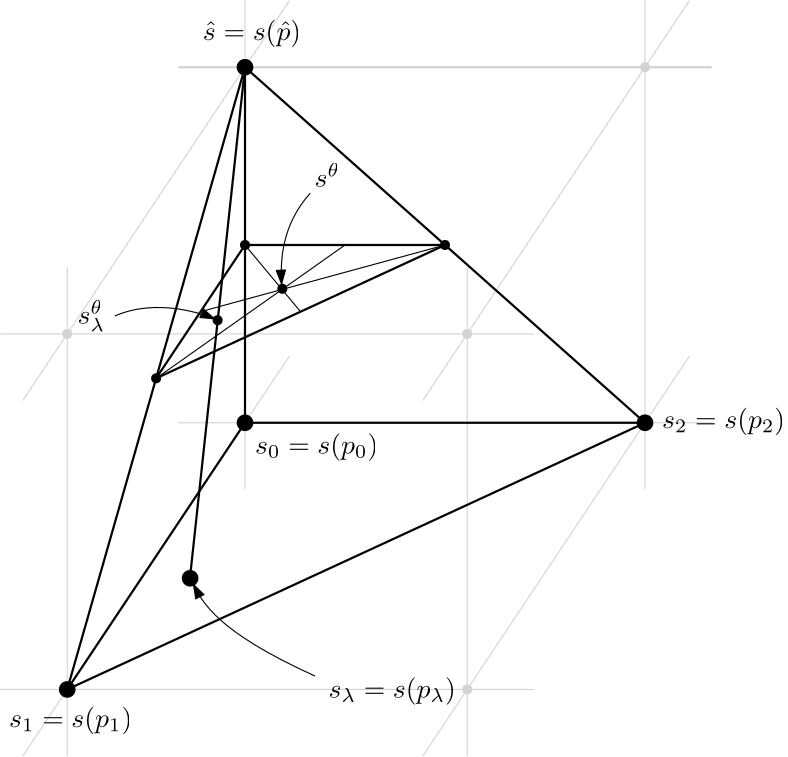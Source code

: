 <?xml version="1.0"?>
<!DOCTYPE ipe SYSTEM "ipe.dtd">
<ipe version="70206" creator="Ipe 7.2.10">
<info created="D:20190618102744" modified="D:20190618104850"/>
<ipestyle name="basic">
<symbol name="arrow/arc(spx)">
<path stroke="sym-stroke" fill="sym-stroke" pen="sym-pen">
0 0 m
-1 0.333 l
-1 -0.333 l
h
</path>
</symbol>
<symbol name="arrow/farc(spx)">
<path stroke="sym-stroke" fill="white" pen="sym-pen">
0 0 m
-1 0.333 l
-1 -0.333 l
h
</path>
</symbol>
<symbol name="arrow/ptarc(spx)">
<path stroke="sym-stroke" fill="sym-stroke" pen="sym-pen">
0 0 m
-1 0.333 l
-0.8 0 l
-1 -0.333 l
h
</path>
</symbol>
<symbol name="arrow/fptarc(spx)">
<path stroke="sym-stroke" fill="white" pen="sym-pen">
0 0 m
-1 0.333 l
-0.8 0 l
-1 -0.333 l
h
</path>
</symbol>
<symbol name="mark/circle(sx)" transformations="translations">
<path fill="sym-stroke">
0.6 0 0 0.6 0 0 e
0.4 0 0 0.4 0 0 e
</path>
</symbol>
<symbol name="mark/disk(sx)" transformations="translations">
<path fill="sym-stroke">
0.6 0 0 0.6 0 0 e
</path>
</symbol>
<symbol name="mark/fdisk(sfx)" transformations="translations">
<group>
<path fill="sym-fill">
0.5 0 0 0.5 0 0 e
</path>
<path fill="sym-stroke" fillrule="eofill">
0.6 0 0 0.6 0 0 e
0.4 0 0 0.4 0 0 e
</path>
</group>
</symbol>
<symbol name="mark/box(sx)" transformations="translations">
<path fill="sym-stroke" fillrule="eofill">
-0.6 -0.6 m
0.6 -0.6 l
0.6 0.6 l
-0.6 0.6 l
h
-0.4 -0.4 m
0.4 -0.4 l
0.4 0.4 l
-0.4 0.4 l
h
</path>
</symbol>
<symbol name="mark/square(sx)" transformations="translations">
<path fill="sym-stroke">
-0.6 -0.6 m
0.6 -0.6 l
0.6 0.6 l
-0.6 0.6 l
h
</path>
</symbol>
<symbol name="mark/fsquare(sfx)" transformations="translations">
<group>
<path fill="sym-fill">
-0.5 -0.5 m
0.5 -0.5 l
0.5 0.5 l
-0.5 0.5 l
h
</path>
<path fill="sym-stroke" fillrule="eofill">
-0.6 -0.6 m
0.6 -0.6 l
0.6 0.6 l
-0.6 0.6 l
h
-0.4 -0.4 m
0.4 -0.4 l
0.4 0.4 l
-0.4 0.4 l
h
</path>
</group>
</symbol>
<symbol name="mark/cross(sx)" transformations="translations">
<group>
<path fill="sym-stroke">
-0.43 -0.57 m
0.57 0.43 l
0.43 0.57 l
-0.57 -0.43 l
h
</path>
<path fill="sym-stroke">
-0.43 0.57 m
0.57 -0.43 l
0.43 -0.57 l
-0.57 0.43 l
h
</path>
</group>
</symbol>
<symbol name="arrow/fnormal(spx)">
<path stroke="sym-stroke" fill="white" pen="sym-pen">
0 0 m
-1 0.333 l
-1 -0.333 l
h
</path>
</symbol>
<symbol name="arrow/pointed(spx)">
<path stroke="sym-stroke" fill="sym-stroke" pen="sym-pen">
0 0 m
-1 0.333 l
-0.8 0 l
-1 -0.333 l
h
</path>
</symbol>
<symbol name="arrow/fpointed(spx)">
<path stroke="sym-stroke" fill="white" pen="sym-pen">
0 0 m
-1 0.333 l
-0.8 0 l
-1 -0.333 l
h
</path>
</symbol>
<symbol name="arrow/linear(spx)">
<path stroke="sym-stroke" pen="sym-pen">
-1 0.333 m
0 0 l
-1 -0.333 l
</path>
</symbol>
<symbol name="arrow/fdouble(spx)">
<path stroke="sym-stroke" fill="white" pen="sym-pen">
0 0 m
-1 0.333 l
-1 -0.333 l
h
-1 0 m
-2 0.333 l
-2 -0.333 l
h
</path>
</symbol>
<symbol name="arrow/double(spx)">
<path stroke="sym-stroke" fill="sym-stroke" pen="sym-pen">
0 0 m
-1 0.333 l
-1 -0.333 l
h
-1 0 m
-2 0.333 l
-2 -0.333 l
h
</path>
</symbol>
<pen name="heavier" value="0.8"/>
<pen name="fat" value="1.2"/>
<pen name="ultrafat" value="2"/>
<symbolsize name="large" value="5"/>
<symbolsize name="small" value="2"/>
<symbolsize name="tiny" value="1.1"/>
<arrowsize name="large" value="10"/>
<arrowsize name="small" value="5"/>
<arrowsize name="tiny" value="3"/>
<color name="red" value="1 0 0"/>
<color name="green" value="0 1 0"/>
<color name="blue" value="0 0 1"/>
<color name="yellow" value="1 1 0"/>
<color name="orange" value="1 0.647 0"/>
<color name="gold" value="1 0.843 0"/>
<color name="purple" value="0.627 0.125 0.941"/>
<color name="gray" value="0.745"/>
<color name="brown" value="0.647 0.165 0.165"/>
<color name="navy" value="0 0 0.502"/>
<color name="pink" value="1 0.753 0.796"/>
<color name="seagreen" value="0.18 0.545 0.341"/>
<color name="turquoise" value="0.251 0.878 0.816"/>
<color name="violet" value="0.933 0.51 0.933"/>
<color name="darkblue" value="0 0 0.545"/>
<color name="darkcyan" value="0 0.545 0.545"/>
<color name="darkgray" value="0.663"/>
<color name="darkgreen" value="0 0.392 0"/>
<color name="darkmagenta" value="0.545 0 0.545"/>
<color name="darkorange" value="1 0.549 0"/>
<color name="darkred" value="0.545 0 0"/>
<color name="lightblue" value="0.678 0.847 0.902"/>
<color name="lightcyan" value="0.878 1 1"/>
<color name="lightgray" value="0.827"/>
<color name="lightgreen" value="0.565 0.933 0.565"/>
<color name="lightyellow" value="1 1 0.878"/>
<dashstyle name="dashed" value="[4] 0"/>
<dashstyle name="dotted" value="[1 3] 0"/>
<dashstyle name="dash dotted" value="[4 2 1 2] 0"/>
<dashstyle name="dash dot dotted" value="[4 2 1 2 1 2] 0"/>
<textsize name="large" value="\large"/>
<textsize name="Large" value="\Large"/>
<textsize name="LARGE" value="\LARGE"/>
<textsize name="huge" value="\huge"/>
<textsize name="Huge" value="\Huge"/>
<textsize name="small" value="\small"/>
<textsize name="footnote" value="\footnotesize"/>
<textsize name="tiny" value="\tiny"/>
<textstyle name="center" begin="\begin{center}" end="\end{center}"/>
<textstyle name="itemize" begin="\begin{itemize}" end="\end{itemize}"/>
<textstyle name="item" begin="\begin{itemize}\item{}" end="\end{itemize}"/>
<gridsize name="4 pts" value="4"/>
<gridsize name="8 pts (~3 mm)" value="8"/>
<gridsize name="16 pts (~6 mm)" value="16"/>
<gridsize name="32 pts (~12 mm)" value="32"/>
<gridsize name="10 pts (~3.5 mm)" value="10"/>
<gridsize name="20 pts (~7 mm)" value="20"/>
<gridsize name="14 pts (~5 mm)" value="14"/>
<gridsize name="28 pts (~10 mm)" value="28"/>
<gridsize name="56 pts (~20 mm)" value="56"/>
<anglesize name="90 deg" value="90"/>
<anglesize name="60 deg" value="60"/>
<anglesize name="45 deg" value="45"/>
<anglesize name="30 deg" value="30"/>
<anglesize name="22.5 deg" value="22.5"/>
<opacity name="10%" value="0.1"/>
<opacity name="30%" value="0.3"/>
<opacity name="50%" value="0.5"/>
<opacity name="75%" value="0.75"/>
<tiling name="falling" angle="-60" step="4" width="1"/>
<tiling name="rising" angle="30" step="4" width="1"/>
</ipestyle>
<page>
<layer name="alpha"/>
<view layers="alpha" active="alpha"/>
<path layer="alpha" stroke="lightgray">
128 576 m
224 720 l
</path>
<path matrix="1 0 0 1 -16 0" stroke="lightgray">
288 576 m
384 720 l
</path>
<path stroke="lightgray" pen="heavier">
184 696 m
376 696 l
</path>
<path stroke="lightgray">
120 600 m
312 600 l
</path>
<path stroke="lightgray">
144 624 m
144 448 l
</path>
<path matrix="1 0 0 1 144 0" stroke="lightgray">
144 624 m
144 448 l
</path>
<path matrix="1 0 0 1 64 96" stroke="lightgray">
144 624 m
144 448 l
</path>
<path matrix="1 0 0 1 208 96" stroke="lightgray">
144 624 m
144 448 l
</path>
<path matrix="1 0 0 1 0 -128" stroke="lightgray">
128 576 m
224 720 l
</path>
<path matrix="1 0 0 1 -16 -128" stroke="lightgray">
288 576 m
384 720 l
</path>
<path matrix="1 0 0 1 0 -128" stroke="lightgray">
184 696 m
376 696 l
</path>
<path matrix="1 0 0 1 0 -128" stroke="lightgray">
120 600 m
312 600 l
</path>
<use name="mark/disk(sx)" pos="208 696" size="large" stroke="black"/>
<use name="mark/disk(sx)" pos="208 568" size="large" stroke="black"/>
<use name="mark/disk(sx)" pos="352 568" size="large" stroke="black"/>
<use name="mark/disk(sx)" pos="144 472" size="large" stroke="black"/>
<path stroke="black" pen="heavier">
208 696 m
208 568 l
144 472 l
352 568 l
208 568 l
</path>
<path stroke="black" pen="heavier">
208 696 m
144 472 l
</path>
<path stroke="black" pen="heavier">
208 696 m
352 568 l
</path>
<use name="mark/disk(sx)" pos="352 696" size="normal" stroke="lightgray"/>
<use name="mark/disk(sx)" pos="288 472" size="normal" stroke="lightgray"/>
<use name="mark/disk(sx)" pos="144 600" size="normal" stroke="lightgray"/>
<use name="mark/disk(sx)" pos="288 600" size="normal" stroke="lightgray"/>
<path stroke="black" pen="heavier">
176 584 m
280 632 l
208 632 l
176 584 l
</path>
<use name="mark/disk(sx)" pos="176 584" size="normal" stroke="black"/>
<use name="mark/disk(sx)" pos="280 632" size="normal" stroke="black"/>
<use name="mark/disk(sx)" pos="208 632" size="normal" stroke="black"/>
<path stroke="black">
176 584 m
244 632 l
</path>
<path stroke="black">
208 632 m
228 608 l
</path>
<path stroke="black">
280 632 m
192 608 l
</path>
<use name="mark/disk(sx)" pos="221.44 616.235" size="normal" stroke="black"/>
<path stroke="black" arrow="normal/small">
231.502 650.675 m
221.129 639.121
220.72 626.336
221.179 617.928 c
</path>
<text matrix="1 0 0 1 0 -2.34473" transformations="translations" pos="233.014 655.359" stroke="black" type="label" width="9.177" height="8.458" depth="0" valign="baseline" style="math">s^\theta</text>
<use name="mark/disk(sx)" pos="188.241 512.03" size="large" stroke="black"/>
<path stroke="black" pen="heavier">
208 696 m
188.195 512.259 l
</path>
<use name="mark/disk(sx)" pos="198.142 604.916" size="normal" stroke="black"/>
<path stroke="black" arrow="normal/small">
161.127 606.439 m
176.558 613.171
193.491 606.952
196.997 605.414 c
</path>
<text matrix="1 0 0 1 1.25164 0" transformations="translations" pos="146.442 603.674" stroke="black" type="label" width="9.893" height="8.46" depth="2.82" valign="baseline" style="math">s^\theta_\lambda</text>
<text matrix="1 0 0 1 -2.54221 -1.4519" transformations="translations" pos="195.342 707.153" stroke="black" type="label" width="35.385" height="7.473" depth="2.49" valign="baseline" style="math">\hat{s} = s(\hat{p})</text>
<text matrix="1 0 0 1 5.03297 -2.61314" transformations="translations" pos="118.031 461.017" stroke="black" type="label" width="44.323" height="7.473" depth="2.49" valign="baseline" style="math">s_1 = s(p_1)</text>
<text matrix="1 0 0 1 -21.1248 5.14701" transformations="translations" pos="379.222 560.902" stroke="black" type="label" width="44.323" height="7.473" depth="2.49" valign="baseline" style="math">s_2 = s(p_2)</text>
<text matrix="1 0 0 1 -9.2329 2.19732" transformations="translations" pos="220.859 554.649" stroke="black" type="label" width="44.323" height="7.473" depth="2.49" valign="baseline" style="math">s_0 = s(p_0)</text>
<path stroke="black" arrow="normal/small">
233.215 476.813 m
197.537 492.998
192.75 503.429
189.435 509.804 c
</path>
<text transformations="translations" pos="238.054 468.98" stroke="black" type="label" width="45.832" height="7.473" depth="2.49" valign="baseline" style="math">s_\lambda = s(p_\lambda)</text>
</page>
</ipe>

